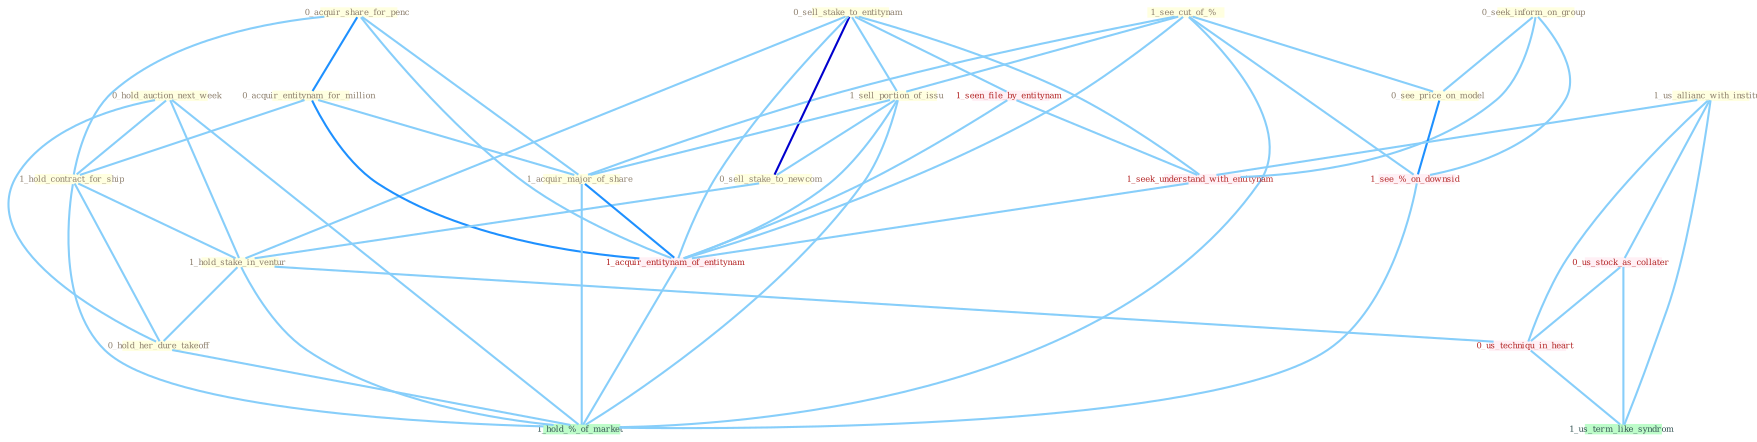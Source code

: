 Graph G{ 
    node
    [shape=polygon,style=filled,width=.5,height=.06,color="#BDFCC9",fixedsize=true,fontsize=4,
    fontcolor="#2f4f4f"];
    {node
    [color="#ffffe0", fontcolor="#8b7d6b"] "1_see_cut_of_% " "0_sell_stake_to_entitynam " "0_acquir_share_for_penc " "0_seek_inform_on_group " "0_hold_auction_next_week " "1_sell_portion_of_issu " "0_acquir_entitynam_for_million " "0_see_price_on_model " "1_hold_contract_for_ship " "0_sell_stake_to_newcom " "1_acquir_major_of_share " "1_hold_stake_in_ventur " "1_us_allianc_with_institut " "0_hold_her_dure_takeoff "}
{node [color="#fff0f5", fontcolor="#b22222"] "1_seen_file_by_entitynam " "0_us_stock_as_collater " "1_seek_understand_with_entitynam " "1_acquir_entitynam_of_entitynam " "0_us_techniqu_in_heart " "1_see_%_on_downsid "}
edge [color="#B0E2FF"];

	"1_see_cut_of_% " -- "1_sell_portion_of_issu " [w="1", color="#87cefa" ];
	"1_see_cut_of_% " -- "0_see_price_on_model " [w="1", color="#87cefa" ];
	"1_see_cut_of_% " -- "1_acquir_major_of_share " [w="1", color="#87cefa" ];
	"1_see_cut_of_% " -- "1_acquir_entitynam_of_entitynam " [w="1", color="#87cefa" ];
	"1_see_cut_of_% " -- "1_see_%_on_downsid " [w="1", color="#87cefa" ];
	"1_see_cut_of_% " -- "1_hold_%_of_market " [w="1", color="#87cefa" ];
	"0_sell_stake_to_entitynam " -- "1_sell_portion_of_issu " [w="1", color="#87cefa" ];
	"0_sell_stake_to_entitynam " -- "0_sell_stake_to_newcom " [w="3", color="#0000cd" , len=0.6];
	"0_sell_stake_to_entitynam " -- "1_hold_stake_in_ventur " [w="1", color="#87cefa" ];
	"0_sell_stake_to_entitynam " -- "1_seen_file_by_entitynam " [w="1", color="#87cefa" ];
	"0_sell_stake_to_entitynam " -- "1_seek_understand_with_entitynam " [w="1", color="#87cefa" ];
	"0_sell_stake_to_entitynam " -- "1_acquir_entitynam_of_entitynam " [w="1", color="#87cefa" ];
	"0_acquir_share_for_penc " -- "0_acquir_entitynam_for_million " [w="2", color="#1e90ff" , len=0.8];
	"0_acquir_share_for_penc " -- "1_hold_contract_for_ship " [w="1", color="#87cefa" ];
	"0_acquir_share_for_penc " -- "1_acquir_major_of_share " [w="1", color="#87cefa" ];
	"0_acquir_share_for_penc " -- "1_acquir_entitynam_of_entitynam " [w="1", color="#87cefa" ];
	"0_seek_inform_on_group " -- "0_see_price_on_model " [w="1", color="#87cefa" ];
	"0_seek_inform_on_group " -- "1_seek_understand_with_entitynam " [w="1", color="#87cefa" ];
	"0_seek_inform_on_group " -- "1_see_%_on_downsid " [w="1", color="#87cefa" ];
	"0_hold_auction_next_week " -- "1_hold_contract_for_ship " [w="1", color="#87cefa" ];
	"0_hold_auction_next_week " -- "1_hold_stake_in_ventur " [w="1", color="#87cefa" ];
	"0_hold_auction_next_week " -- "0_hold_her_dure_takeoff " [w="1", color="#87cefa" ];
	"0_hold_auction_next_week " -- "1_hold_%_of_market " [w="1", color="#87cefa" ];
	"1_sell_portion_of_issu " -- "0_sell_stake_to_newcom " [w="1", color="#87cefa" ];
	"1_sell_portion_of_issu " -- "1_acquir_major_of_share " [w="1", color="#87cefa" ];
	"1_sell_portion_of_issu " -- "1_acquir_entitynam_of_entitynam " [w="1", color="#87cefa" ];
	"1_sell_portion_of_issu " -- "1_hold_%_of_market " [w="1", color="#87cefa" ];
	"0_acquir_entitynam_for_million " -- "1_hold_contract_for_ship " [w="1", color="#87cefa" ];
	"0_acquir_entitynam_for_million " -- "1_acquir_major_of_share " [w="1", color="#87cefa" ];
	"0_acquir_entitynam_for_million " -- "1_acquir_entitynam_of_entitynam " [w="2", color="#1e90ff" , len=0.8];
	"0_see_price_on_model " -- "1_see_%_on_downsid " [w="2", color="#1e90ff" , len=0.8];
	"1_hold_contract_for_ship " -- "1_hold_stake_in_ventur " [w="1", color="#87cefa" ];
	"1_hold_contract_for_ship " -- "0_hold_her_dure_takeoff " [w="1", color="#87cefa" ];
	"1_hold_contract_for_ship " -- "1_hold_%_of_market " [w="1", color="#87cefa" ];
	"0_sell_stake_to_newcom " -- "1_hold_stake_in_ventur " [w="1", color="#87cefa" ];
	"1_acquir_major_of_share " -- "1_acquir_entitynam_of_entitynam " [w="2", color="#1e90ff" , len=0.8];
	"1_acquir_major_of_share " -- "1_hold_%_of_market " [w="1", color="#87cefa" ];
	"1_hold_stake_in_ventur " -- "0_hold_her_dure_takeoff " [w="1", color="#87cefa" ];
	"1_hold_stake_in_ventur " -- "0_us_techniqu_in_heart " [w="1", color="#87cefa" ];
	"1_hold_stake_in_ventur " -- "1_hold_%_of_market " [w="1", color="#87cefa" ];
	"1_us_allianc_with_institut " -- "0_us_stock_as_collater " [w="1", color="#87cefa" ];
	"1_us_allianc_with_institut " -- "1_seek_understand_with_entitynam " [w="1", color="#87cefa" ];
	"1_us_allianc_with_institut " -- "0_us_techniqu_in_heart " [w="1", color="#87cefa" ];
	"1_us_allianc_with_institut " -- "1_us_term_like_syndrom " [w="1", color="#87cefa" ];
	"0_hold_her_dure_takeoff " -- "1_hold_%_of_market " [w="1", color="#87cefa" ];
	"1_seen_file_by_entitynam " -- "1_seek_understand_with_entitynam " [w="1", color="#87cefa" ];
	"1_seen_file_by_entitynam " -- "1_acquir_entitynam_of_entitynam " [w="1", color="#87cefa" ];
	"0_us_stock_as_collater " -- "0_us_techniqu_in_heart " [w="1", color="#87cefa" ];
	"0_us_stock_as_collater " -- "1_us_term_like_syndrom " [w="1", color="#87cefa" ];
	"1_seek_understand_with_entitynam " -- "1_acquir_entitynam_of_entitynam " [w="1", color="#87cefa" ];
	"1_acquir_entitynam_of_entitynam " -- "1_hold_%_of_market " [w="1", color="#87cefa" ];
	"0_us_techniqu_in_heart " -- "1_us_term_like_syndrom " [w="1", color="#87cefa" ];
	"1_see_%_on_downsid " -- "1_hold_%_of_market " [w="1", color="#87cefa" ];
}